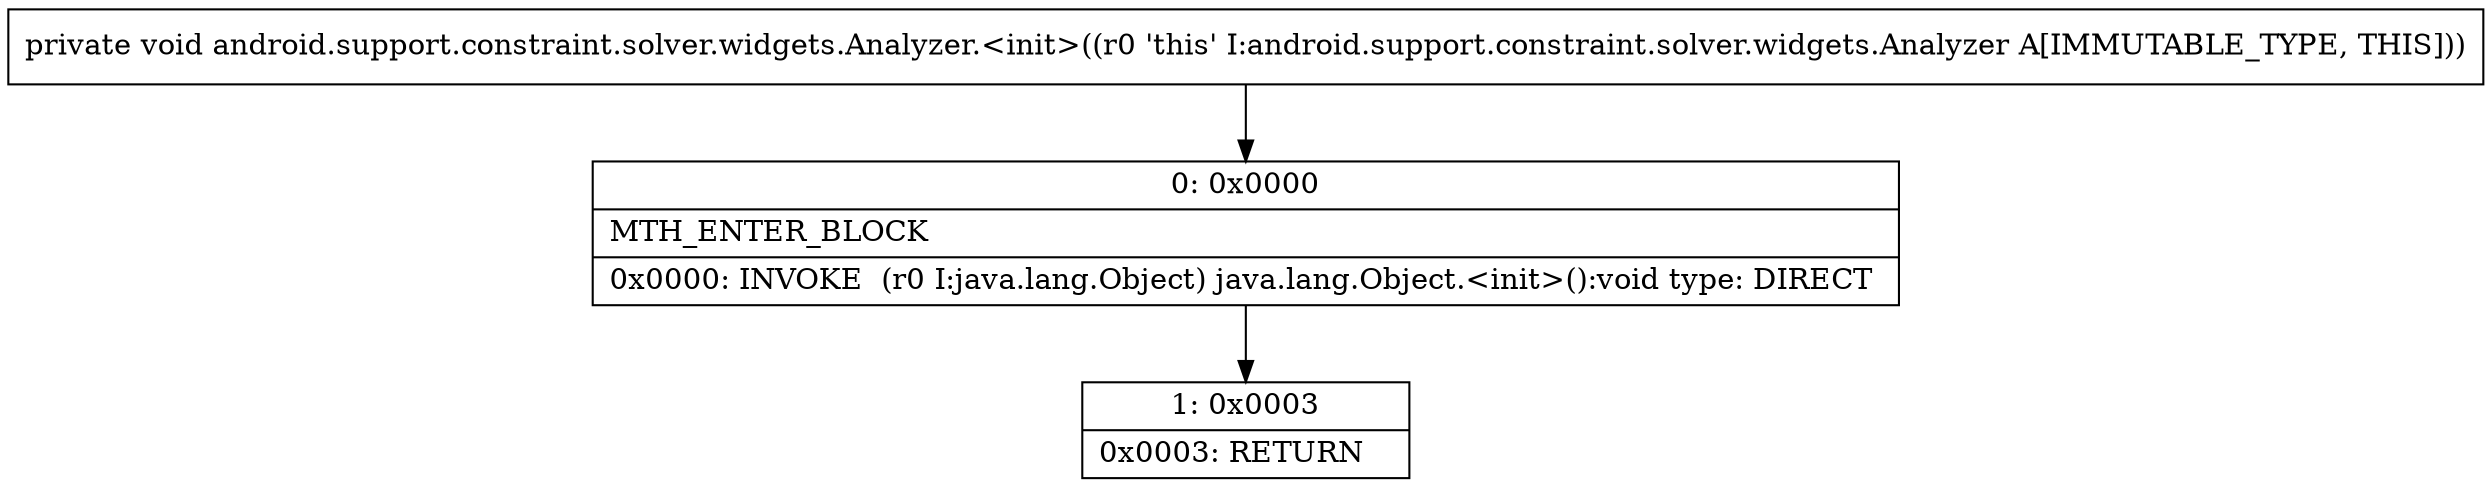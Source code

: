 digraph "CFG forandroid.support.constraint.solver.widgets.Analyzer.\<init\>()V" {
Node_0 [shape=record,label="{0\:\ 0x0000|MTH_ENTER_BLOCK\l|0x0000: INVOKE  (r0 I:java.lang.Object) java.lang.Object.\<init\>():void type: DIRECT \l}"];
Node_1 [shape=record,label="{1\:\ 0x0003|0x0003: RETURN   \l}"];
MethodNode[shape=record,label="{private void android.support.constraint.solver.widgets.Analyzer.\<init\>((r0 'this' I:android.support.constraint.solver.widgets.Analyzer A[IMMUTABLE_TYPE, THIS])) }"];
MethodNode -> Node_0;
Node_0 -> Node_1;
}

